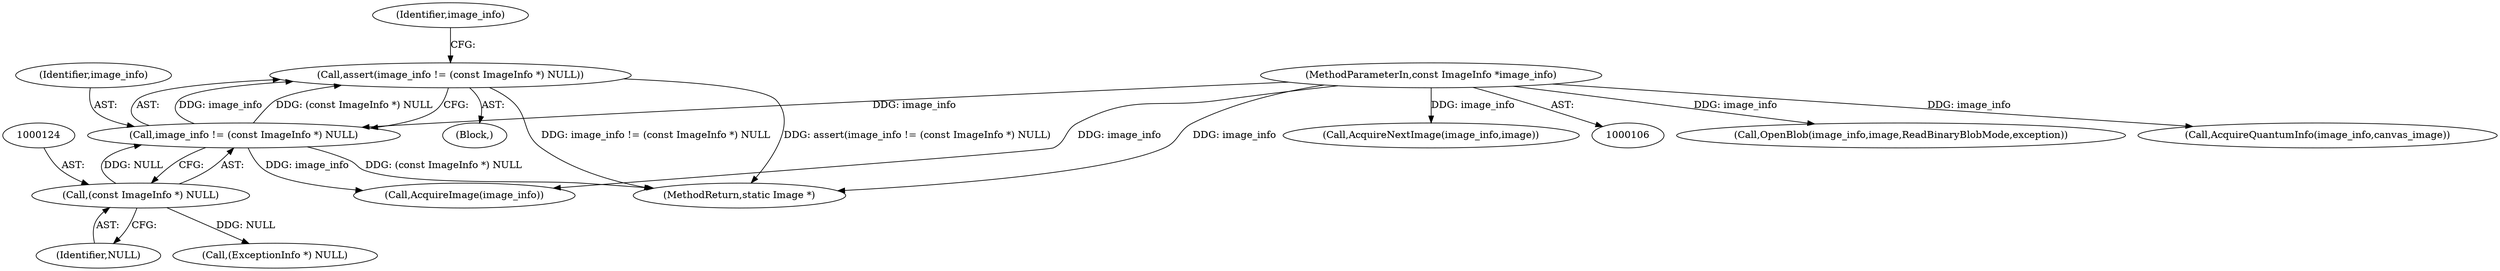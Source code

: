 digraph "0_ImageMagick_f6e9d0d9955e85bdd7540b251cd50d598dacc5e6_21@API" {
"1000120" [label="(Call,assert(image_info != (const ImageInfo *) NULL))"];
"1000121" [label="(Call,image_info != (const ImageInfo *) NULL)"];
"1000107" [label="(MethodParameterIn,const ImageInfo *image_info)"];
"1000123" [label="(Call,(const ImageInfo *) NULL)"];
"1000122" [label="(Identifier,image_info)"];
"1000180" [label="(Call,OpenBlob(image_info,image,ReadBinaryBlobMode,exception))"];
"1000240" [label="(Call,AcquireQuantumInfo(image_info,canvas_image))"];
"1000121" [label="(Call,image_info != (const ImageInfo *) NULL)"];
"1000697" [label="(MethodReturn,static Image *)"];
"1000161" [label="(Call,AcquireImage(image_info))"];
"1000125" [label="(Identifier,NULL)"];
"1000120" [label="(Call,assert(image_info != (const ImageInfo *) NULL))"];
"1000123" [label="(Call,(const ImageInfo *) NULL)"];
"1000629" [label="(Call,AcquireNextImage(image_info,image))"];
"1000107" [label="(MethodParameterIn,const ImageInfo *image_info)"];
"1000150" [label="(Call,(ExceptionInfo *) NULL)"];
"1000129" [label="(Identifier,image_info)"];
"1000109" [label="(Block,)"];
"1000120" -> "1000109"  [label="AST: "];
"1000120" -> "1000121"  [label="CFG: "];
"1000121" -> "1000120"  [label="AST: "];
"1000129" -> "1000120"  [label="CFG: "];
"1000120" -> "1000697"  [label="DDG: image_info != (const ImageInfo *) NULL"];
"1000120" -> "1000697"  [label="DDG: assert(image_info != (const ImageInfo *) NULL)"];
"1000121" -> "1000120"  [label="DDG: image_info"];
"1000121" -> "1000120"  [label="DDG: (const ImageInfo *) NULL"];
"1000121" -> "1000123"  [label="CFG: "];
"1000122" -> "1000121"  [label="AST: "];
"1000123" -> "1000121"  [label="AST: "];
"1000121" -> "1000697"  [label="DDG: (const ImageInfo *) NULL"];
"1000107" -> "1000121"  [label="DDG: image_info"];
"1000123" -> "1000121"  [label="DDG: NULL"];
"1000121" -> "1000161"  [label="DDG: image_info"];
"1000107" -> "1000106"  [label="AST: "];
"1000107" -> "1000697"  [label="DDG: image_info"];
"1000107" -> "1000161"  [label="DDG: image_info"];
"1000107" -> "1000180"  [label="DDG: image_info"];
"1000107" -> "1000240"  [label="DDG: image_info"];
"1000107" -> "1000629"  [label="DDG: image_info"];
"1000123" -> "1000125"  [label="CFG: "];
"1000124" -> "1000123"  [label="AST: "];
"1000125" -> "1000123"  [label="AST: "];
"1000123" -> "1000150"  [label="DDG: NULL"];
}

